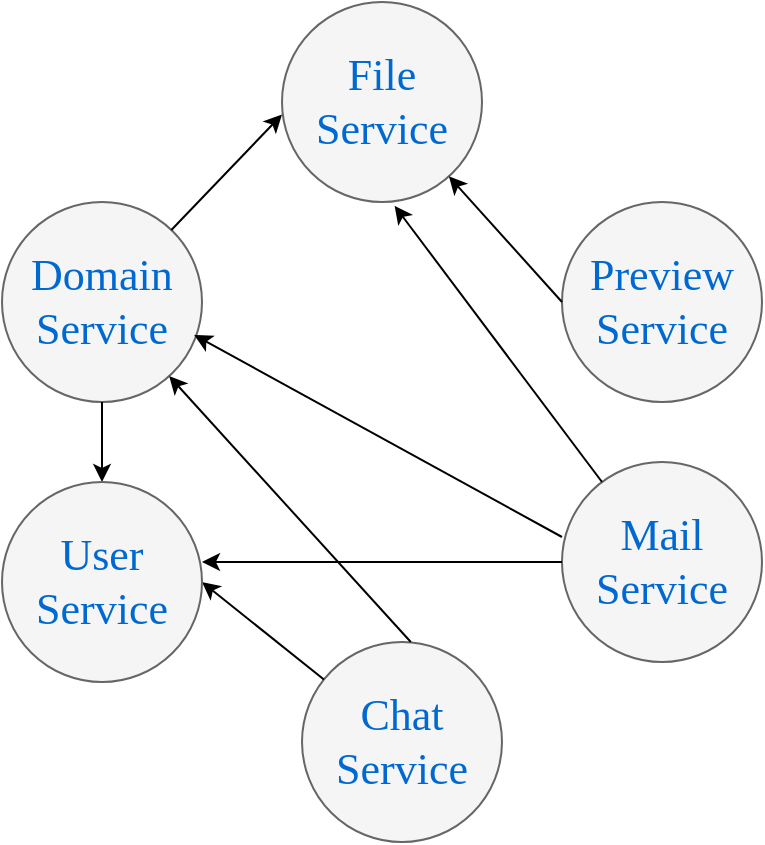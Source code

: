 <mxfile version="26.0.10">
  <diagram name="Page-1" id="dd472eb7-4b8b-5cd9-a60b-b15522922e76">
    <mxGraphModel dx="1434" dy="746" grid="1" gridSize="10" guides="1" tooltips="1" connect="1" arrows="1" fold="1" page="1" pageScale="1" pageWidth="1100" pageHeight="850" background="none" math="0" shadow="0">
      <root>
        <mxCell id="0" />
        <mxCell id="1" parent="0" />
        <mxCell id="45236fa5f4b8e91a-1" value="Domain&lt;div&gt;Service&lt;/div&gt;" style="ellipse;whiteSpace=wrap;html=1;rounded=0;shadow=0;dashed=0;comic=0;fontFamily=Verdana;fontSize=22;fontColor=#0069D1;fillColor=#f5f5f5;strokeColor=#666666;" parent="1" vertex="1">
          <mxGeometry x="320" y="190" width="100" height="100" as="geometry" />
        </mxCell>
        <mxCell id="45236fa5f4b8e91a-3" value="Chat&lt;div&gt;Service&lt;/div&gt;" style="ellipse;whiteSpace=wrap;html=1;rounded=0;shadow=0;dashed=0;comic=0;fontFamily=Verdana;fontSize=22;fontColor=#0069D1;fillColor=#f5f5f5;strokeColor=#666666;" parent="1" vertex="1">
          <mxGeometry x="470" y="410" width="100" height="100" as="geometry" />
        </mxCell>
        <mxCell id="45236fa5f4b8e91a-5" value="File&lt;div&gt;Service&lt;/div&gt;" style="ellipse;whiteSpace=wrap;html=1;rounded=0;shadow=0;dashed=0;comic=0;fontFamily=Verdana;fontSize=22;fontColor=#0069D1;fillColor=#f5f5f5;strokeColor=#666666;" parent="1" vertex="1">
          <mxGeometry x="460" y="90" width="100" height="100" as="geometry" />
        </mxCell>
        <mxCell id="45236fa5f4b8e91a-6" value="Mail&lt;div&gt;Service&lt;/div&gt;" style="ellipse;whiteSpace=wrap;html=1;rounded=0;shadow=0;dashed=0;comic=0;fontFamily=Verdana;fontSize=22;fontColor=#0069D1;fillColor=#f5f5f5;strokeColor=#666666;" parent="1" vertex="1">
          <mxGeometry x="600" y="320" width="100" height="100" as="geometry" />
        </mxCell>
        <mxCell id="IK6p9aUk6sc9YNa1UA0i-1" value="" style="endArrow=classic;html=1;rounded=0;entryX=1;entryY=0.5;entryDx=0;entryDy=0;" edge="1" parent="1" source="45236fa5f4b8e91a-3" target="IK6p9aUk6sc9YNa1UA0i-10">
          <mxGeometry width="50" height="50" relative="1" as="geometry">
            <mxPoint x="520" y="410" as="sourcePoint" />
            <mxPoint x="430" y="420" as="targetPoint" />
          </mxGeometry>
        </mxCell>
        <mxCell id="IK6p9aUk6sc9YNa1UA0i-2" value="" style="endArrow=classic;html=1;rounded=0;entryX=0.961;entryY=0.665;entryDx=0;entryDy=0;entryPerimeter=0;exitX=0;exitY=0.375;exitDx=0;exitDy=0;exitPerimeter=0;" edge="1" parent="1" source="45236fa5f4b8e91a-6" target="45236fa5f4b8e91a-1">
          <mxGeometry width="50" height="50" relative="1" as="geometry">
            <mxPoint x="520" y="410" as="sourcePoint" />
            <mxPoint x="570" y="360" as="targetPoint" />
          </mxGeometry>
        </mxCell>
        <mxCell id="IK6p9aUk6sc9YNa1UA0i-3" value="" style="endArrow=classic;html=1;rounded=0;exitX=0.544;exitY=0;exitDx=0;exitDy=0;exitPerimeter=0;" edge="1" parent="1" source="45236fa5f4b8e91a-3" target="45236fa5f4b8e91a-1">
          <mxGeometry width="50" height="50" relative="1" as="geometry">
            <mxPoint x="520" y="410" as="sourcePoint" />
            <mxPoint x="570" y="360" as="targetPoint" />
          </mxGeometry>
        </mxCell>
        <mxCell id="IK6p9aUk6sc9YNa1UA0i-4" value="" style="endArrow=classic;html=1;rounded=0;entryX=0;entryY=0.563;entryDx=0;entryDy=0;entryPerimeter=0;" edge="1" parent="1" source="45236fa5f4b8e91a-1" target="45236fa5f4b8e91a-5">
          <mxGeometry width="50" height="50" relative="1" as="geometry">
            <mxPoint x="520" y="410" as="sourcePoint" />
            <mxPoint x="570" y="360" as="targetPoint" />
          </mxGeometry>
        </mxCell>
        <mxCell id="IK6p9aUk6sc9YNa1UA0i-5" value="" style="endArrow=classic;html=1;rounded=0;exitX=0.5;exitY=1;exitDx=0;exitDy=0;entryX=0.5;entryY=0;entryDx=0;entryDy=0;" edge="1" parent="1" source="45236fa5f4b8e91a-1" target="IK6p9aUk6sc9YNa1UA0i-10">
          <mxGeometry width="50" height="50" relative="1" as="geometry">
            <mxPoint x="520" y="410" as="sourcePoint" />
            <mxPoint x="380" y="390" as="targetPoint" />
          </mxGeometry>
        </mxCell>
        <mxCell id="IK6p9aUk6sc9YNa1UA0i-6" value="Preview&lt;div&gt;Service&lt;/div&gt;" style="ellipse;whiteSpace=wrap;html=1;rounded=0;shadow=0;dashed=0;comic=0;fontFamily=Verdana;fontSize=22;fontColor=#0069D1;fillColor=#f5f5f5;strokeColor=#666666;" vertex="1" parent="1">
          <mxGeometry x="600" y="190" width="100" height="100" as="geometry" />
        </mxCell>
        <mxCell id="IK6p9aUk6sc9YNa1UA0i-7" value="" style="endArrow=classic;html=1;rounded=0;entryX=0.563;entryY=1.019;entryDx=0;entryDy=0;entryPerimeter=0;" edge="1" parent="1" source="45236fa5f4b8e91a-6" target="45236fa5f4b8e91a-5">
          <mxGeometry width="50" height="50" relative="1" as="geometry">
            <mxPoint x="520" y="410" as="sourcePoint" />
            <mxPoint x="570" y="360" as="targetPoint" />
          </mxGeometry>
        </mxCell>
        <mxCell id="IK6p9aUk6sc9YNa1UA0i-8" value="" style="endArrow=classic;html=1;rounded=0;exitX=0;exitY=0.5;exitDx=0;exitDy=0;" edge="1" parent="1" source="IK6p9aUk6sc9YNa1UA0i-6" target="45236fa5f4b8e91a-5">
          <mxGeometry width="50" height="50" relative="1" as="geometry">
            <mxPoint x="520" y="410" as="sourcePoint" />
            <mxPoint x="570" y="360" as="targetPoint" />
          </mxGeometry>
        </mxCell>
        <mxCell id="IK6p9aUk6sc9YNa1UA0i-10" value="User&lt;div&gt;Service&lt;/div&gt;" style="ellipse;whiteSpace=wrap;html=1;rounded=0;shadow=0;dashed=0;comic=0;fontFamily=Verdana;fontSize=22;fontColor=#0069D1;fillColor=#f5f5f5;strokeColor=#666666;" vertex="1" parent="1">
          <mxGeometry x="320" y="330" width="100" height="100" as="geometry" />
        </mxCell>
        <mxCell id="IK6p9aUk6sc9YNa1UA0i-15" value="" style="endArrow=classic;html=1;rounded=0;exitX=0;exitY=0.5;exitDx=0;exitDy=0;" edge="1" parent="1" source="45236fa5f4b8e91a-6">
          <mxGeometry width="50" height="50" relative="1" as="geometry">
            <mxPoint x="520" y="410" as="sourcePoint" />
            <mxPoint x="420" y="370" as="targetPoint" />
          </mxGeometry>
        </mxCell>
      </root>
    </mxGraphModel>
  </diagram>
</mxfile>
